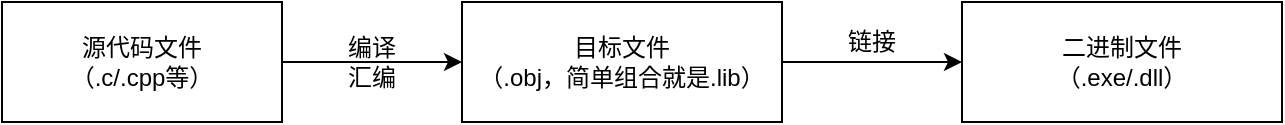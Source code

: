 <mxfile version="13.6.2" type="device"><diagram id="sQk4mpDLSnRaI42eQ_lh" name="第 1 页"><mxGraphModel dx="1106" dy="860" grid="1" gridSize="10" guides="1" tooltips="1" connect="1" arrows="1" fold="1" page="1" pageScale="1" pageWidth="827" pageHeight="1169" math="0" shadow="0"><root><mxCell id="0"/><mxCell id="1" parent="0"/><mxCell id="l0Q8HTfJJckgbekFNiZ_-4" style="edgeStyle=orthogonalEdgeStyle;rounded=0;orthogonalLoop=1;jettySize=auto;html=1;entryX=0;entryY=0.5;entryDx=0;entryDy=0;" parent="1" source="l0Q8HTfJJckgbekFNiZ_-1" target="l0Q8HTfJJckgbekFNiZ_-2" edge="1"><mxGeometry relative="1" as="geometry"/></mxCell><mxCell id="l0Q8HTfJJckgbekFNiZ_-1" value="源代码文件&lt;br&gt;（.c/.cpp等）" style="rounded=0;whiteSpace=wrap;html=1;" parent="1" vertex="1"><mxGeometry x="90" y="80" width="140" height="60" as="geometry"/></mxCell><mxCell id="l0Q8HTfJJckgbekFNiZ_-5" style="edgeStyle=orthogonalEdgeStyle;rounded=0;orthogonalLoop=1;jettySize=auto;html=1;" parent="1" source="l0Q8HTfJJckgbekFNiZ_-2" target="l0Q8HTfJJckgbekFNiZ_-3" edge="1"><mxGeometry relative="1" as="geometry"/></mxCell><mxCell id="l0Q8HTfJJckgbekFNiZ_-2" value="目标文件&lt;br&gt;（.obj，简单组合就是.lib）" style="rounded=0;whiteSpace=wrap;html=1;" parent="1" vertex="1"><mxGeometry x="320" y="80" width="160" height="60" as="geometry"/></mxCell><mxCell id="l0Q8HTfJJckgbekFNiZ_-3" value="二进制文件&lt;br&gt;（.exe/.dll）" style="rounded=0;whiteSpace=wrap;html=1;" parent="1" vertex="1"><mxGeometry x="570" y="80" width="160" height="60" as="geometry"/></mxCell><mxCell id="dB_BgFg6h5SfVCPPzAYE-1" value="编译汇编" style="text;html=1;strokeColor=none;fillColor=none;align=center;verticalAlign=middle;whiteSpace=wrap;rounded=0;" vertex="1" parent="1"><mxGeometry x="260" y="100" width="30" height="20" as="geometry"/></mxCell><mxCell id="dB_BgFg6h5SfVCPPzAYE-2" value="链接" style="text;html=1;strokeColor=none;fillColor=none;align=center;verticalAlign=middle;whiteSpace=wrap;rounded=0;" vertex="1" parent="1"><mxGeometry x="510" y="90" width="30" height="20" as="geometry"/></mxCell></root></mxGraphModel></diagram></mxfile>
